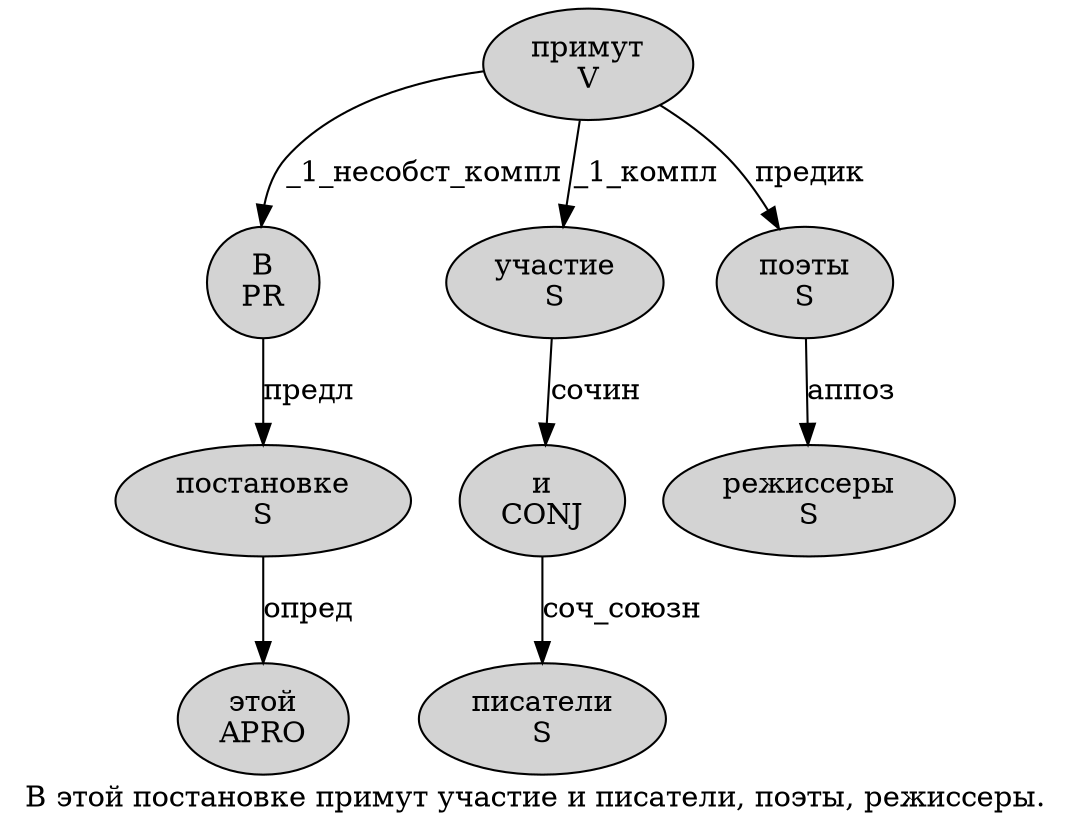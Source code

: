 digraph SENTENCE_155 {
	graph [label="В этой постановке примут участие и писатели, поэты, режиссеры."]
	node [style=filled]
		0 [label="В
PR" color="" fillcolor=lightgray penwidth=1 shape=ellipse]
		1 [label="этой
APRO" color="" fillcolor=lightgray penwidth=1 shape=ellipse]
		2 [label="постановке
S" color="" fillcolor=lightgray penwidth=1 shape=ellipse]
		3 [label="примут
V" color="" fillcolor=lightgray penwidth=1 shape=ellipse]
		4 [label="участие
S" color="" fillcolor=lightgray penwidth=1 shape=ellipse]
		5 [label="и
CONJ" color="" fillcolor=lightgray penwidth=1 shape=ellipse]
		6 [label="писатели
S" color="" fillcolor=lightgray penwidth=1 shape=ellipse]
		8 [label="поэты
S" color="" fillcolor=lightgray penwidth=1 shape=ellipse]
		10 [label="режиссеры
S" color="" fillcolor=lightgray penwidth=1 shape=ellipse]
			4 -> 5 [label="сочин"]
			0 -> 2 [label="предл"]
			3 -> 0 [label="_1_несобст_компл"]
			3 -> 4 [label="_1_компл"]
			3 -> 8 [label="предик"]
			5 -> 6 [label="соч_союзн"]
			2 -> 1 [label="опред"]
			8 -> 10 [label="аппоз"]
}
